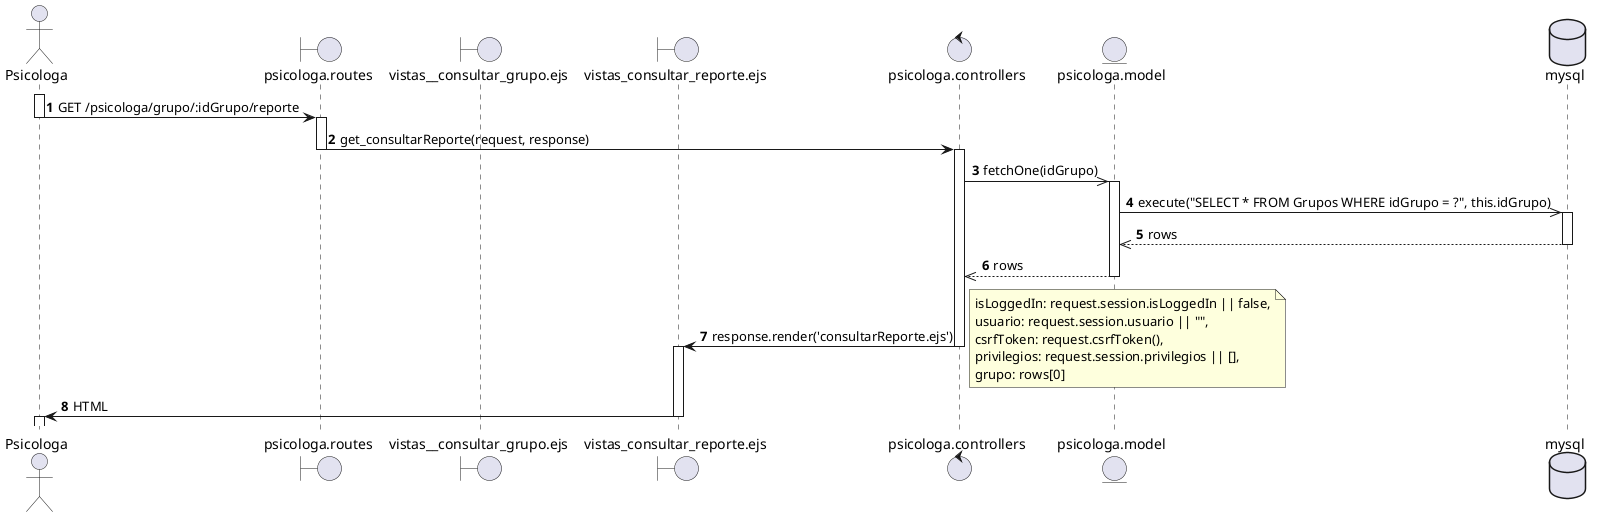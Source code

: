 @startuml   consultarReporteGrupo 12
actor       Psicologa                    as a1
boundary    psicologa.routes             as a2
boundary    vistas__consultar_grupo.ejs  as a3
boundary    vistas_consultar_reporte.ejs as a6
control     psicologa.controllers        as a4
entity      psicologa.model              as a7
database    mysql                        as a5

autonumber
activate a1
a1 -> a2: GET /psicologa/grupo/:idGrupo/reporte
deactivate a1
activate a2
a2->a4: get_consultarReporte(request, response)
deactivate a2
activate a4
a4 ->> a7: fetchOne(idGrupo)
activate a7
a7->>a5: execute("SELECT * FROM Grupos WHERE idGrupo = ?", this.idGrupo)
activate a5
a5-->>a7: rows
deactivate a5
a7 -->> a4: rows
deactivate a7

a4->a6: response.render('consultarReporte.ejs')
note right
      isLoggedIn: request.session.isLoggedIn || false,
      usuario: request.session.usuario || "",
      csrfToken: request.csrfToken(),
      privilegios: request.session.privilegios || [],
      grupo: rows[0]
end note
deactivate a4
activate a6
a6->a1: HTML
deactivate a6
activate a1

@enduml